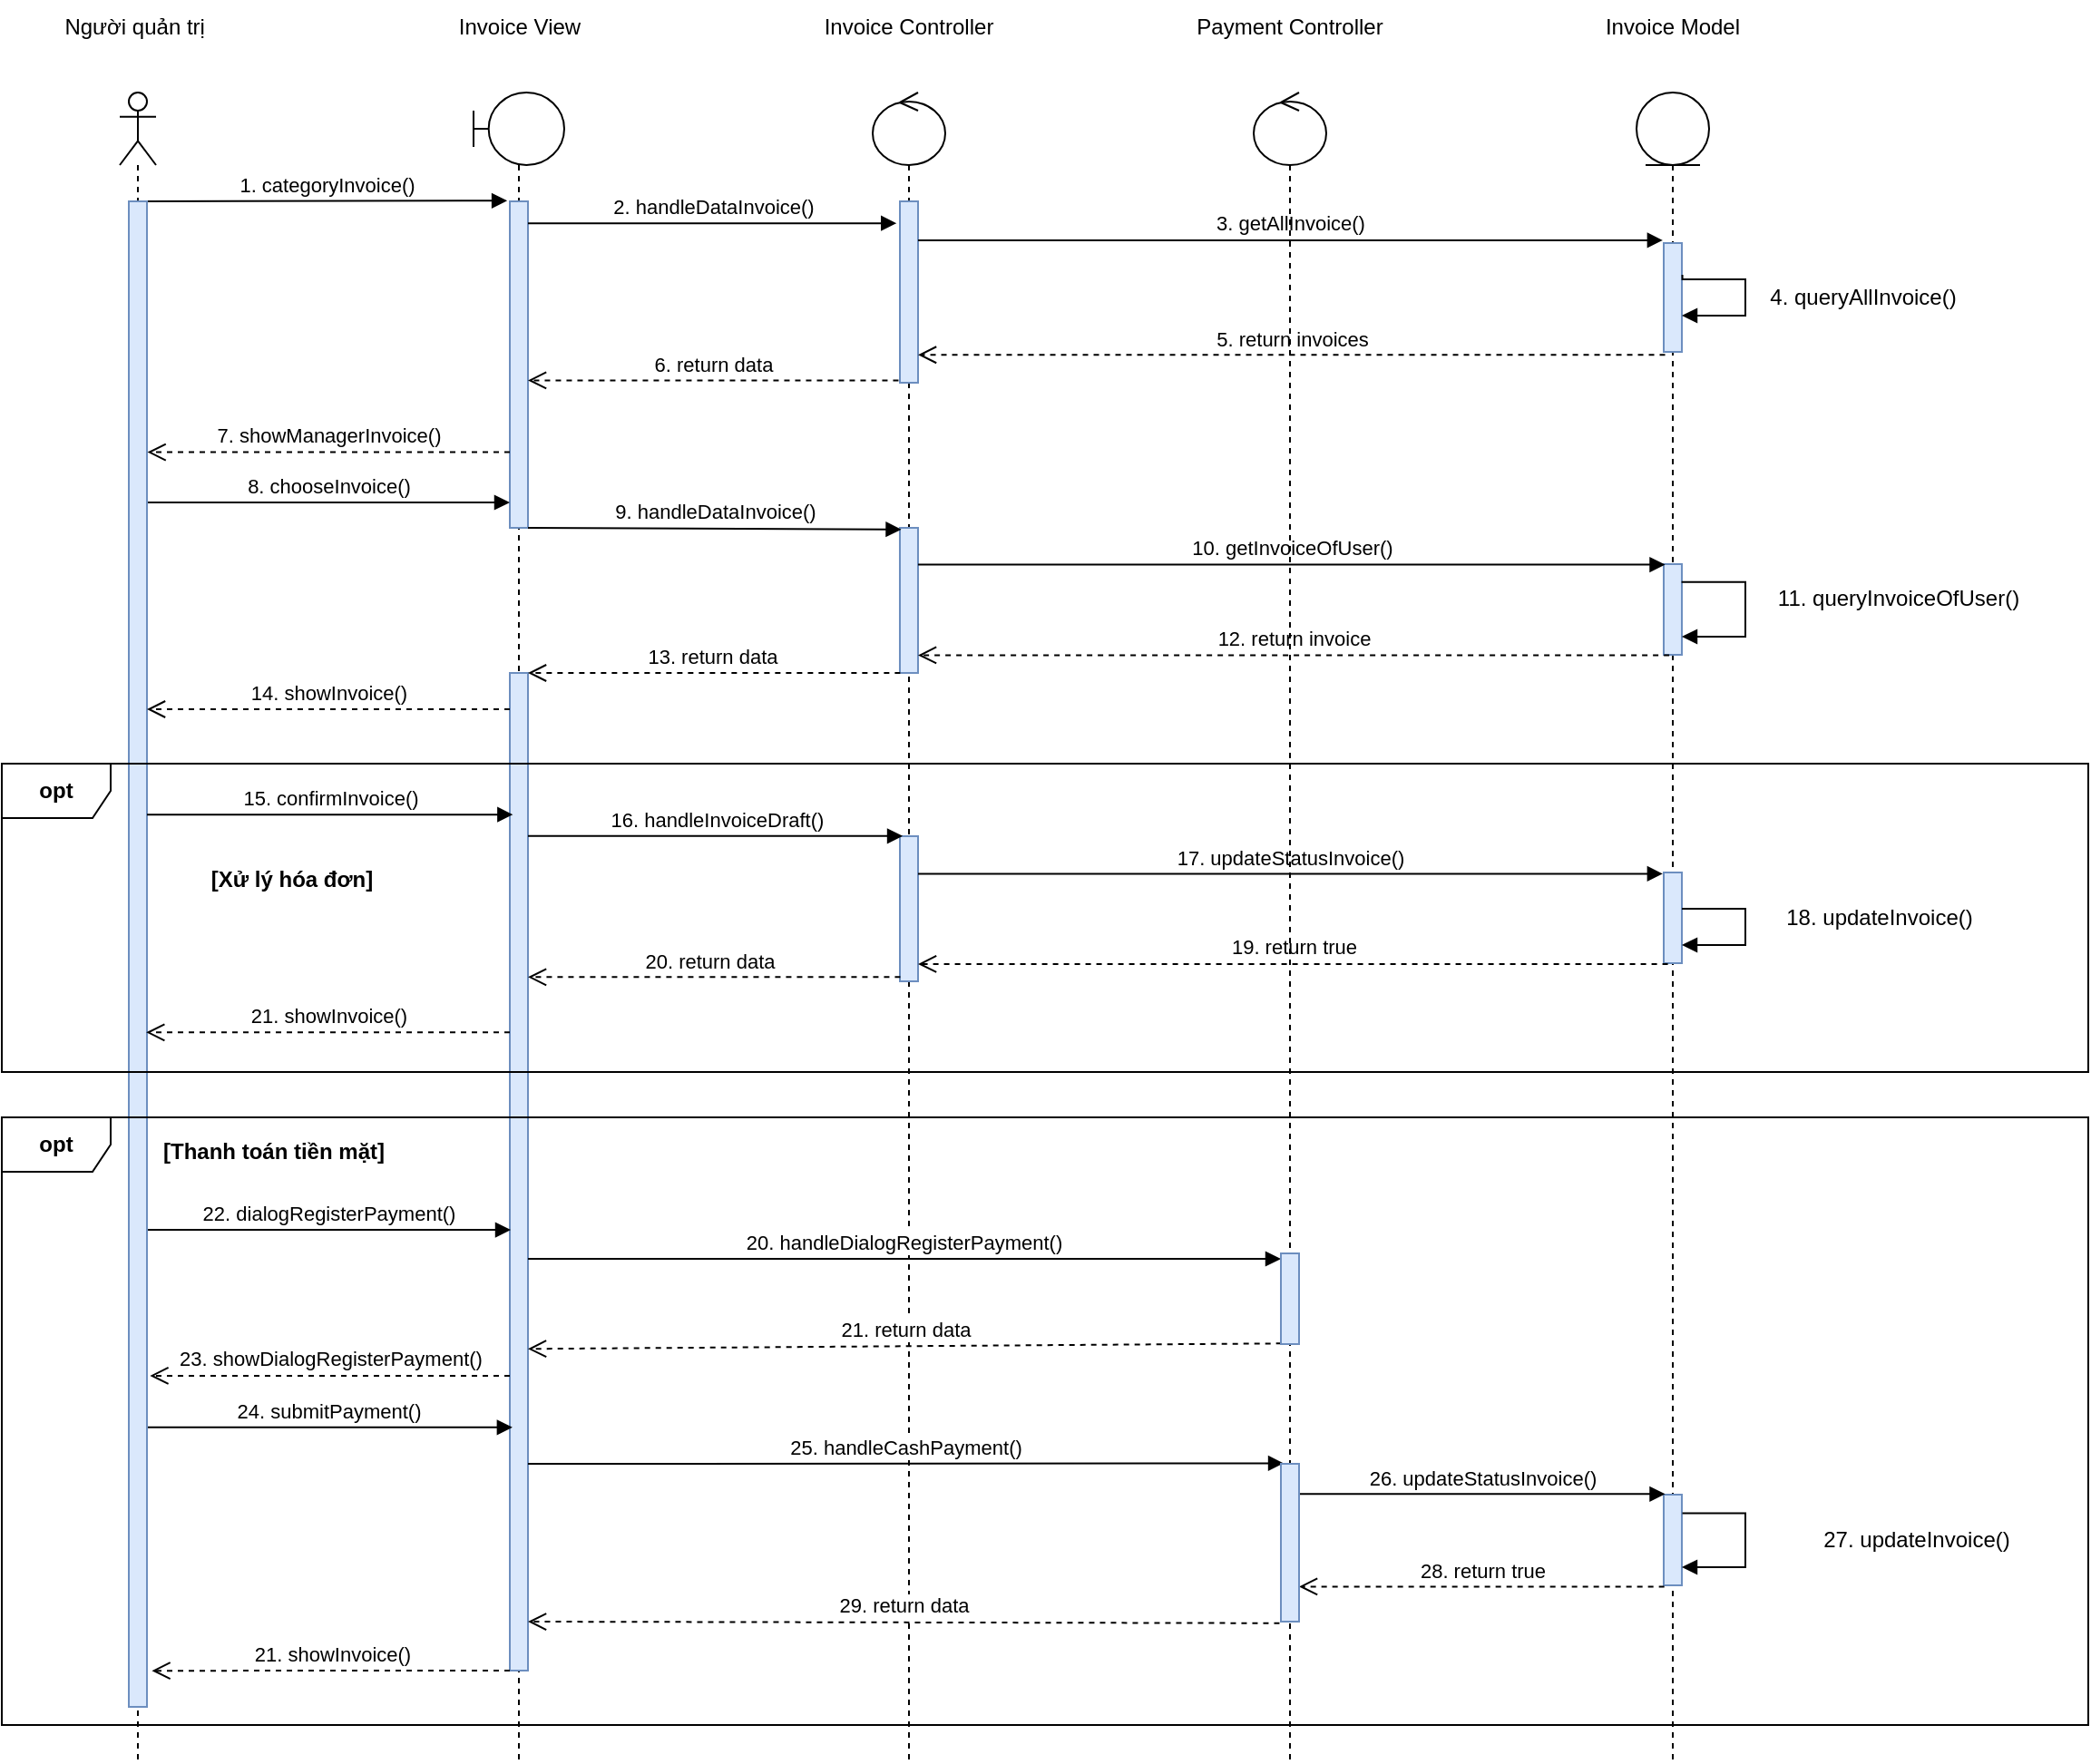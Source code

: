 <mxfile version="20.6.0" type="google"><diagram id="kgpKYQtTHZ0yAKxKKP6v" name="Page-1"><mxGraphModel grid="1" page="1" gridSize="10" guides="1" tooltips="1" connect="1" arrows="1" fold="1" pageScale="1" pageWidth="850" pageHeight="1100" math="0" shadow="0"><root><mxCell id="0"/><mxCell id="1" parent="0"/><mxCell id="IKjmXN1KYT3wza2yYLR_-2" value="" style="shape=umlLifeline;participant=umlBoundary;perimeter=lifelinePerimeter;whiteSpace=wrap;html=1;container=1;collapsible=0;recursiveResize=0;verticalAlign=top;spacingTop=36;outlineConnect=0;" vertex="1" parent="1"><mxGeometry x="290" y="40" width="50" height="920" as="geometry"/></mxCell><mxCell id="IKjmXN1KYT3wza2yYLR_-60" value="" style="html=1;points=[];perimeter=orthogonalPerimeter;fillColor=#dae8fc;strokeColor=#6c8ebf;" vertex="1" parent="IKjmXN1KYT3wza2yYLR_-2"><mxGeometry x="20" y="60" width="10" height="180" as="geometry"/></mxCell><mxCell id="IKjmXN1KYT3wza2yYLR_-76" value="" style="html=1;points=[];perimeter=orthogonalPerimeter;fillColor=#dae8fc;strokeColor=#6c8ebf;" vertex="1" parent="IKjmXN1KYT3wza2yYLR_-2"><mxGeometry x="20" y="320" width="10" height="550" as="geometry"/></mxCell><mxCell id="IKjmXN1KYT3wza2yYLR_-3" value="" style="shape=umlLifeline;participant=umlEntity;perimeter=lifelinePerimeter;whiteSpace=wrap;html=1;container=1;collapsible=0;recursiveResize=0;verticalAlign=top;spacingTop=36;outlineConnect=0;" vertex="1" parent="1"><mxGeometry x="931" y="40" width="40" height="920" as="geometry"/></mxCell><mxCell id="IKjmXN1KYT3wza2yYLR_-4" value="" style="shape=umlLifeline;participant=umlControl;perimeter=lifelinePerimeter;whiteSpace=wrap;html=1;container=1;collapsible=0;recursiveResize=0;verticalAlign=top;spacingTop=36;outlineConnect=0;" vertex="1" parent="1"><mxGeometry x="510" y="40" width="40" height="920" as="geometry"/></mxCell><mxCell id="IKjmXN1KYT3wza2yYLR_-64" value="" style="html=1;points=[];perimeter=orthogonalPerimeter;fillColor=#dae8fc;strokeColor=#6c8ebf;" vertex="1" parent="IKjmXN1KYT3wza2yYLR_-4"><mxGeometry x="15" y="60" width="10" height="100" as="geometry"/></mxCell><mxCell id="IKjmXN1KYT3wza2yYLR_-99" value="" style="html=1;points=[];perimeter=orthogonalPerimeter;fillColor=#dae8fc;strokeColor=#6c8ebf;" vertex="1" parent="IKjmXN1KYT3wza2yYLR_-4"><mxGeometry x="15" y="410" width="10" height="80" as="geometry"/></mxCell><mxCell id="IKjmXN1KYT3wza2yYLR_-9" value="" style="shape=umlLifeline;participant=umlActor;perimeter=lifelinePerimeter;whiteSpace=wrap;html=1;container=1;collapsible=0;recursiveResize=0;verticalAlign=top;spacingTop=36;outlineConnect=0;" vertex="1" parent="1"><mxGeometry x="95" y="40" width="20" height="920" as="geometry"/></mxCell><mxCell id="IKjmXN1KYT3wza2yYLR_-47" value="" style="html=1;points=[];perimeter=orthogonalPerimeter;fillColor=#dae8fc;strokeColor=#6c8ebf;" vertex="1" parent="1"><mxGeometry x="945.99" y="300" width="10" height="50" as="geometry"/></mxCell><mxCell id="IKjmXN1KYT3wza2yYLR_-48" value="" style="edgeStyle=orthogonalEdgeStyle;html=1;align=left;spacingLeft=2;endArrow=block;rounded=0;exitX=0.981;exitY=0.198;exitDx=0;exitDy=0;exitPerimeter=0;" edge="1" parent="1" source="IKjmXN1KYT3wza2yYLR_-47" target="IKjmXN1KYT3wza2yYLR_-47"><mxGeometry relative="1" as="geometry"><mxPoint x="250.99" y="264" as="sourcePoint"/><Array as="points"><mxPoint x="991" y="310"/><mxPoint x="991" y="340"/></Array><mxPoint x="255.99" y="284.0" as="targetPoint"/></mxGeometry></mxCell><mxCell id="IKjmXN1KYT3wza2yYLR_-49" value="" style="html=1;points=[];perimeter=orthogonalPerimeter;fillColor=#dae8fc;strokeColor=#6c8ebf;" vertex="1" parent="1"><mxGeometry x="524.99" y="280" width="10" height="80" as="geometry"/></mxCell><mxCell id="IKjmXN1KYT3wza2yYLR_-51" value="8. chooseInvoice()" style="html=1;verticalAlign=bottom;endArrow=block;rounded=0;" edge="1" parent="1"><mxGeometry width="80" relative="1" as="geometry"><mxPoint x="110" y="266" as="sourcePoint"/><mxPoint x="309.99" y="266" as="targetPoint"/></mxGeometry></mxCell><mxCell id="IKjmXN1KYT3wza2yYLR_-52" value="9. handleDataInvoice()" style="html=1;verticalAlign=bottom;endArrow=block;rounded=0;entryX=0.077;entryY=0.011;entryDx=0;entryDy=0;entryPerimeter=0;" edge="1" parent="1" source="IKjmXN1KYT3wza2yYLR_-60" target="IKjmXN1KYT3wza2yYLR_-49"><mxGeometry width="80" relative="1" as="geometry"><mxPoint x="319.99" y="282" as="sourcePoint"/><mxPoint x="519.99" y="282" as="targetPoint"/></mxGeometry></mxCell><mxCell id="IKjmXN1KYT3wza2yYLR_-53" value="10. getInvoiceOfUser()" style="html=1;verticalAlign=bottom;endArrow=block;rounded=0;entryX=0.077;entryY=0.006;entryDx=0;entryDy=0;entryPerimeter=0;" edge="1" parent="1" source="IKjmXN1KYT3wza2yYLR_-49" target="IKjmXN1KYT3wza2yYLR_-47"><mxGeometry width="80" relative="1" as="geometry"><mxPoint x="579.99" y="294" as="sourcePoint"/><mxPoint x="659.99" y="294" as="targetPoint"/></mxGeometry></mxCell><mxCell id="IKjmXN1KYT3wza2yYLR_-54" value="11. queryInvoiceOfUser()" style="text;html=1;strokeColor=none;fillColor=none;align=center;verticalAlign=middle;whiteSpace=wrap;rounded=0;" vertex="1" parent="1"><mxGeometry x="1000.99" y="304" width="149.01" height="30" as="geometry"/></mxCell><mxCell id="IKjmXN1KYT3wza2yYLR_-55" value="12. return invoice" style="html=1;verticalAlign=bottom;endArrow=open;dashed=1;endSize=8;rounded=0;exitX=0.307;exitY=1.004;exitDx=0;exitDy=0;exitPerimeter=0;" edge="1" parent="1" source="IKjmXN1KYT3wza2yYLR_-47" target="IKjmXN1KYT3wza2yYLR_-49"><mxGeometry relative="1" as="geometry"><mxPoint x="720" y="340" as="sourcePoint"/><mxPoint x="599.99" y="344" as="targetPoint"/></mxGeometry></mxCell><mxCell id="IKjmXN1KYT3wza2yYLR_-56" value="13. return data&amp;nbsp;" style="html=1;verticalAlign=bottom;endArrow=open;dashed=1;endSize=8;rounded=0;exitX=0.019;exitY=1;exitDx=0;exitDy=0;exitPerimeter=0;" edge="1" parent="1" source="IKjmXN1KYT3wza2yYLR_-49"><mxGeometry relative="1" as="geometry"><mxPoint x="500" y="350" as="sourcePoint"/><mxPoint x="320" y="360" as="targetPoint"/></mxGeometry></mxCell><mxCell id="IKjmXN1KYT3wza2yYLR_-59" value="1. categoryInvoice()" style="html=1;verticalAlign=bottom;endArrow=block;rounded=0;entryX=-0.145;entryY=-0.002;entryDx=0;entryDy=0;entryPerimeter=0;" edge="1" parent="1" source="IKjmXN1KYT3wza2yYLR_-57" target="IKjmXN1KYT3wza2yYLR_-60"><mxGeometry width="80" relative="1" as="geometry"><mxPoint x="110.0" y="110.82" as="sourcePoint"/><mxPoint x="280" y="120" as="targetPoint"/></mxGeometry></mxCell><mxCell id="IKjmXN1KYT3wza2yYLR_-61" value="Invoice View" style="text;html=1;strokeColor=none;fillColor=none;align=center;verticalAlign=middle;whiteSpace=wrap;rounded=0;" vertex="1" parent="1"><mxGeometry x="272.5" y="-11" width="85" height="30" as="geometry"/></mxCell><mxCell id="IKjmXN1KYT3wza2yYLR_-62" value="Invoice Controller" style="text;html=1;strokeColor=none;fillColor=none;align=center;verticalAlign=middle;whiteSpace=wrap;rounded=0;" vertex="1" parent="1"><mxGeometry x="475" y="-11" width="110" height="30" as="geometry"/></mxCell><mxCell id="IKjmXN1KYT3wza2yYLR_-63" value="Invoice Model" style="text;html=1;strokeColor=none;fillColor=none;align=center;verticalAlign=middle;whiteSpace=wrap;rounded=0;" vertex="1" parent="1"><mxGeometry x="901" y="-11" width="100" height="30" as="geometry"/></mxCell><mxCell id="IKjmXN1KYT3wza2yYLR_-67" value="2. handleDataInvoice()" style="html=1;verticalAlign=bottom;endArrow=block;rounded=0;entryX=-0.186;entryY=0.121;entryDx=0;entryDy=0;entryPerimeter=0;" edge="1" parent="1" source="IKjmXN1KYT3wza2yYLR_-60" target="IKjmXN1KYT3wza2yYLR_-64"><mxGeometry width="80" relative="1" as="geometry"><mxPoint x="370" y="100" as="sourcePoint"/><mxPoint x="450" y="100" as="targetPoint"/></mxGeometry></mxCell><mxCell id="IKjmXN1KYT3wza2yYLR_-69" value="3. getAllInvoice()" style="html=1;verticalAlign=bottom;endArrow=block;rounded=0;entryX=-0.055;entryY=-0.026;entryDx=0;entryDy=0;entryPerimeter=0;" edge="1" parent="1" target="IKjmXN1KYT3wza2yYLR_-70"><mxGeometry width="80" relative="1" as="geometry"><mxPoint x="535" y="121.44" as="sourcePoint"/><mxPoint x="724.41" y="122.44" as="targetPoint"/></mxGeometry></mxCell><mxCell id="IKjmXN1KYT3wza2yYLR_-70" value="" style="html=1;points=[];perimeter=orthogonalPerimeter;fillColor=#dae8fc;strokeColor=#6c8ebf;" vertex="1" parent="1"><mxGeometry x="946" y="123" width="10" height="60" as="geometry"/></mxCell><mxCell id="IKjmXN1KYT3wza2yYLR_-71" value="" style="edgeStyle=orthogonalEdgeStyle;html=1;align=left;spacingLeft=2;endArrow=block;rounded=0;exitX=1.028;exitY=0.292;exitDx=0;exitDy=0;exitPerimeter=0;" edge="1" parent="1" source="IKjmXN1KYT3wza2yYLR_-70" target="IKjmXN1KYT3wza2yYLR_-70"><mxGeometry relative="1" as="geometry"><mxPoint x="251" y="103" as="sourcePoint"/><Array as="points"><mxPoint x="991" y="143"/><mxPoint x="991" y="163"/></Array><mxPoint x="256" y="123.0" as="targetPoint"/></mxGeometry></mxCell><mxCell id="IKjmXN1KYT3wza2yYLR_-72" value="4. queryAllInvoice()" style="text;html=1;strokeColor=none;fillColor=none;align=center;verticalAlign=middle;whiteSpace=wrap;rounded=0;" vertex="1" parent="1"><mxGeometry x="1000.99" y="138" width="110" height="30" as="geometry"/></mxCell><mxCell id="IKjmXN1KYT3wza2yYLR_-73" value="5. return invoices" style="html=1;verticalAlign=bottom;endArrow=open;dashed=1;endSize=8;rounded=0;exitX=0.076;exitY=1.027;exitDx=0;exitDy=0;exitPerimeter=0;" edge="1" parent="1" source="IKjmXN1KYT3wza2yYLR_-70"><mxGeometry relative="1" as="geometry"><mxPoint x="720" y="183" as="sourcePoint"/><mxPoint x="535" y="184.62" as="targetPoint"/></mxGeometry></mxCell><mxCell id="IKjmXN1KYT3wza2yYLR_-74" value="6. return data" style="html=1;verticalAlign=bottom;endArrow=open;dashed=1;endSize=8;rounded=0;exitX=-0.077;exitY=0.987;exitDx=0;exitDy=0;exitPerimeter=0;" edge="1" parent="1" source="IKjmXN1KYT3wza2yYLR_-64" target="IKjmXN1KYT3wza2yYLR_-60"><mxGeometry relative="1" as="geometry"><mxPoint x="500" y="200" as="sourcePoint"/><mxPoint x="420" y="200" as="targetPoint"/></mxGeometry></mxCell><mxCell id="IKjmXN1KYT3wza2yYLR_-81" value="22. dialogRegisterPayment()" style="html=1;verticalAlign=bottom;endArrow=block;rounded=0;entryX=0.052;entryY=0.306;entryDx=0;entryDy=0;entryPerimeter=0;" edge="1" parent="1"><mxGeometry width="80" relative="1" as="geometry"><mxPoint x="109.99" y="667.04" as="sourcePoint"/><mxPoint x="310.51" y="667.04" as="targetPoint"/></mxGeometry></mxCell><mxCell id="IKjmXN1KYT3wza2yYLR_-83" value="20. handleDialogRegisterPayment()" style="html=1;verticalAlign=bottom;endArrow=block;rounded=0;" edge="1" parent="1" target="IKjmXN1KYT3wza2yYLR_-82"><mxGeometry width="80" relative="1" as="geometry"><mxPoint x="319.99" y="683" as="sourcePoint"/><mxPoint x="449.99" y="673" as="targetPoint"/></mxGeometry></mxCell><mxCell id="IKjmXN1KYT3wza2yYLR_-84" value="21. return data" style="html=1;verticalAlign=bottom;endArrow=open;dashed=1;endSize=8;rounded=0;exitX=0.034;exitY=0.993;exitDx=0;exitDy=0;exitPerimeter=0;" edge="1" parent="1" source="IKjmXN1KYT3wza2yYLR_-82"><mxGeometry relative="1" as="geometry"><mxPoint x="459.99" y="723" as="sourcePoint"/><mxPoint x="319.99" y="732.65" as="targetPoint"/></mxGeometry></mxCell><mxCell id="IKjmXN1KYT3wza2yYLR_-85" value="24. submitPayment()" style="html=1;verticalAlign=bottom;endArrow=block;rounded=0;entryX=0.145;entryY=0.588;entryDx=0;entryDy=0;entryPerimeter=0;" edge="1" parent="1"><mxGeometry width="80" relative="1" as="geometry"><mxPoint x="109.99" y="775.92" as="sourcePoint"/><mxPoint x="311.44" y="775.92" as="targetPoint"/></mxGeometry></mxCell><mxCell id="IKjmXN1KYT3wza2yYLR_-89" value="25. handleCashPayment()" style="html=1;verticalAlign=bottom;endArrow=block;rounded=0;entryX=0.153;entryY=-0.003;entryDx=0;entryDy=0;entryPerimeter=0;" edge="1" parent="1" target="EdkU4uo0CDdyitmDvNCV-4"><mxGeometry width="80" relative="1" as="geometry"><mxPoint x="319.99" y="796" as="sourcePoint"/><mxPoint x="470" y="796" as="targetPoint"/></mxGeometry></mxCell><mxCell id="IKjmXN1KYT3wza2yYLR_-91" value="" style="html=1;points=[];perimeter=orthogonalPerimeter;fillColor=#dae8fc;strokeColor=#6c8ebf;" vertex="1" parent="1"><mxGeometry x="945.99" y="813" width="10" height="50" as="geometry"/></mxCell><mxCell id="IKjmXN1KYT3wza2yYLR_-92" value="" style="edgeStyle=orthogonalEdgeStyle;html=1;align=left;spacingLeft=2;endArrow=block;rounded=0;exitX=1.027;exitY=0.205;exitDx=0;exitDy=0;exitPerimeter=0;" edge="1" parent="1" source="IKjmXN1KYT3wza2yYLR_-91" target="IKjmXN1KYT3wza2yYLR_-91"><mxGeometry relative="1" as="geometry"><mxPoint x="961" y="823" as="sourcePoint"/><Array as="points"><mxPoint x="991" y="823"/><mxPoint x="991" y="853"/></Array><mxPoint x="255.99" y="796.0" as="targetPoint"/></mxGeometry></mxCell><mxCell id="IKjmXN1KYT3wza2yYLR_-93" value="27. updateInvoice()" style="text;html=1;strokeColor=none;fillColor=none;align=center;verticalAlign=middle;whiteSpace=wrap;rounded=0;" vertex="1" parent="1"><mxGeometry x="1000.99" y="823" width="169.01" height="30" as="geometry"/></mxCell><mxCell id="IKjmXN1KYT3wza2yYLR_-94" value="28. return true" style="html=1;verticalAlign=bottom;endArrow=open;dashed=1;endSize=8;rounded=0;exitX=0.034;exitY=1.014;exitDx=0;exitDy=0;exitPerimeter=0;" edge="1" parent="1" source="IKjmXN1KYT3wza2yYLR_-91" target="EdkU4uo0CDdyitmDvNCV-4"><mxGeometry relative="1" as="geometry"><mxPoint x="509.99" y="866" as="sourcePoint"/><mxPoint x="590" y="863" as="targetPoint"/></mxGeometry></mxCell><mxCell id="IKjmXN1KYT3wza2yYLR_-57" value="" style="html=1;points=[];perimeter=orthogonalPerimeter;fillColor=#dae8fc;strokeColor=#6c8ebf;" vertex="1" parent="1"><mxGeometry x="100" y="100" width="10" height="830" as="geometry"/></mxCell><mxCell id="IKjmXN1KYT3wza2yYLR_-12" value="Người quản trị&amp;nbsp;" style="text;html=1;strokeColor=none;fillColor=none;align=center;verticalAlign=middle;whiteSpace=wrap;rounded=0;" vertex="1" parent="1"><mxGeometry x="50" y="-11" width="110" height="30" as="geometry"/></mxCell><mxCell id="IKjmXN1KYT3wza2yYLR_-98" value="15. confirmInvoice()" style="html=1;verticalAlign=bottom;endArrow=block;rounded=0;entryX=0.168;entryY=0.142;entryDx=0;entryDy=0;entryPerimeter=0;" edge="1" parent="1" source="IKjmXN1KYT3wza2yYLR_-57" target="IKjmXN1KYT3wza2yYLR_-76"><mxGeometry width="80" relative="1" as="geometry"><mxPoint x="180" y="420" as="sourcePoint"/><mxPoint x="260" y="420" as="targetPoint"/></mxGeometry></mxCell><mxCell id="IKjmXN1KYT3wza2yYLR_-100" value="16. handleInvoiceDraft()" style="html=1;verticalAlign=bottom;endArrow=block;rounded=0;entryX=0.153;entryY=-0.001;entryDx=0;entryDy=0;entryPerimeter=0;" edge="1" parent="1" source="IKjmXN1KYT3wza2yYLR_-76" target="IKjmXN1KYT3wza2yYLR_-99"><mxGeometry width="80" relative="1" as="geometry"><mxPoint x="390" y="450" as="sourcePoint"/><mxPoint x="520" y="450" as="targetPoint"/></mxGeometry></mxCell><mxCell id="IKjmXN1KYT3wza2yYLR_-103" value="17. updateStatusInvoice()" style="html=1;verticalAlign=bottom;endArrow=block;rounded=0;entryX=-0.055;entryY=0.014;entryDx=0;entryDy=0;entryPerimeter=0;" edge="1" parent="1" source="IKjmXN1KYT3wza2yYLR_-99" target="IKjmXN1KYT3wza2yYLR_-104"><mxGeometry width="80" relative="1" as="geometry"><mxPoint x="580" y="470" as="sourcePoint"/><mxPoint x="725.34" y="471.68" as="targetPoint"/></mxGeometry></mxCell><mxCell id="IKjmXN1KYT3wza2yYLR_-104" value="" style="html=1;points=[];perimeter=orthogonalPerimeter;fillColor=#dae8fc;strokeColor=#6c8ebf;" vertex="1" parent="1"><mxGeometry x="946" y="470" width="10" height="50" as="geometry"/></mxCell><mxCell id="IKjmXN1KYT3wza2yYLR_-105" value="" style="edgeStyle=orthogonalEdgeStyle;html=1;align=left;spacingLeft=2;endArrow=block;rounded=0;" edge="1" parent="1" target="IKjmXN1KYT3wza2yYLR_-104"><mxGeometry relative="1" as="geometry"><mxPoint x="956" y="490" as="sourcePoint"/><Array as="points"><mxPoint x="991" y="490"/><mxPoint x="991" y="510"/></Array><mxPoint x="256" y="470.0" as="targetPoint"/></mxGeometry></mxCell><mxCell id="EdkU4uo0CDdyitmDvNCV-1" value="18. updateInvoice()" style="text;html=1;strokeColor=none;fillColor=none;align=center;verticalAlign=middle;whiteSpace=wrap;rounded=0;" vertex="1" parent="1"><mxGeometry x="990" y="480" width="150.01" height="30" as="geometry"/></mxCell><mxCell id="EdkU4uo0CDdyitmDvNCV-2" value="20. return data" style="html=1;verticalAlign=bottom;endArrow=open;dashed=1;endSize=8;rounded=0;exitX=0.022;exitY=0.971;exitDx=0;exitDy=0;exitPerimeter=0;" edge="1" parent="1" source="IKjmXN1KYT3wza2yYLR_-99" target="IKjmXN1KYT3wza2yYLR_-76"><mxGeometry x="0.026" relative="1" as="geometry"><mxPoint x="470" y="530" as="sourcePoint"/><mxPoint x="390" y="530" as="targetPoint"/><mxPoint as="offset"/></mxGeometry></mxCell><mxCell id="EdkU4uo0CDdyitmDvNCV-3" value="19. return true" style="html=1;verticalAlign=bottom;endArrow=open;dashed=1;endSize=8;rounded=0;exitX=0.229;exitY=1.009;exitDx=0;exitDy=0;exitPerimeter=0;" edge="1" parent="1" source="IKjmXN1KYT3wza2yYLR_-104" target="IKjmXN1KYT3wza2yYLR_-99"><mxGeometry relative="1" as="geometry"><mxPoint x="660" y="520" as="sourcePoint"/><mxPoint x="580" y="520" as="targetPoint"/></mxGeometry></mxCell><mxCell id="EdkU4uo0CDdyitmDvNCV-6" value="26. updateStatusInvoice()" style="html=1;verticalAlign=bottom;endArrow=block;rounded=0;entryX=0.077;entryY=-0.007;entryDx=0;entryDy=0;entryPerimeter=0;" edge="1" parent="1" source="EdkU4uo0CDdyitmDvNCV-4" target="IKjmXN1KYT3wza2yYLR_-91"><mxGeometry width="80" relative="1" as="geometry"><mxPoint x="590" y="813" as="sourcePoint"/><mxPoint x="670" y="813" as="targetPoint"/></mxGeometry></mxCell><mxCell id="EdkU4uo0CDdyitmDvNCV-7" value="29. return data" style="html=1;verticalAlign=bottom;endArrow=open;dashed=1;endSize=8;rounded=0;exitX=-0.077;exitY=1.01;exitDx=0;exitDy=0;exitPerimeter=0;" edge="1" parent="1" source="EdkU4uo0CDdyitmDvNCV-4"><mxGeometry relative="1" as="geometry"><mxPoint x="527.6" y="883.0" as="sourcePoint"/><mxPoint x="320" y="883" as="targetPoint"/></mxGeometry></mxCell><mxCell id="B0vx4yAJWwh4RgRPE14E-1" value="" style="shape=umlLifeline;participant=umlControl;perimeter=lifelinePerimeter;whiteSpace=wrap;html=1;container=1;collapsible=0;recursiveResize=0;verticalAlign=top;spacingTop=36;outlineConnect=0;" vertex="1" parent="1"><mxGeometry x="720" y="40" width="40" height="920" as="geometry"/></mxCell><mxCell id="IKjmXN1KYT3wza2yYLR_-82" value="" style="html=1;points=[];perimeter=orthogonalPerimeter;fillColor=#dae8fc;strokeColor=#6c8ebf;" vertex="1" parent="B0vx4yAJWwh4RgRPE14E-1"><mxGeometry x="15" y="640" width="10" height="50" as="geometry"/></mxCell><mxCell id="EdkU4uo0CDdyitmDvNCV-4" value="" style="html=1;points=[];perimeter=orthogonalPerimeter;fillColor=#dae8fc;strokeColor=#6c8ebf;" vertex="1" parent="B0vx4yAJWwh4RgRPE14E-1"><mxGeometry x="15" y="756" width="10" height="87" as="geometry"/></mxCell><mxCell id="B0vx4yAJWwh4RgRPE14E-2" value="Payment Controller" style="text;html=1;strokeColor=none;fillColor=none;align=center;verticalAlign=middle;whiteSpace=wrap;rounded=0;" vertex="1" parent="1"><mxGeometry x="685" y="-11" width="110" height="30" as="geometry"/></mxCell><mxCell id="OELzA5iYOc_5-7Eocula-1" value="7. showManagerInvoice()" style="html=1;verticalAlign=bottom;endArrow=open;dashed=1;endSize=8;rounded=0;entryX=1.027;entryY=0.193;entryDx=0;entryDy=0;entryPerimeter=0;" edge="1" parent="1" source="IKjmXN1KYT3wza2yYLR_-60"><mxGeometry relative="1" as="geometry"><mxPoint x="250" y="220" as="sourcePoint"/><mxPoint x="110.27" y="238.26" as="targetPoint"/></mxGeometry></mxCell><mxCell id="OELzA5iYOc_5-7Eocula-2" value="14. showInvoice()" style="html=1;verticalAlign=bottom;endArrow=open;dashed=1;endSize=8;rounded=0;" edge="1" parent="1"><mxGeometry relative="1" as="geometry"><mxPoint x="310" y="380" as="sourcePoint"/><mxPoint x="110" y="380" as="targetPoint"/></mxGeometry></mxCell><mxCell id="OELzA5iYOc_5-7Eocula-3" value="21. showInvoice()" style="html=1;verticalAlign=bottom;endArrow=open;dashed=1;endSize=8;rounded=0;entryX=0.96;entryY=0.552;entryDx=0;entryDy=0;entryPerimeter=0;" edge="1" parent="1" source="IKjmXN1KYT3wza2yYLR_-76" target="IKjmXN1KYT3wza2yYLR_-57"><mxGeometry relative="1" as="geometry"><mxPoint x="260" y="540" as="sourcePoint"/><mxPoint x="180" y="540" as="targetPoint"/></mxGeometry></mxCell><mxCell id="IKjmXN1KYT3wza2yYLR_-97" value="[Thanh toán tiền mặt]" style="text;align=center;fontStyle=1;verticalAlign=middle;spacingLeft=3;spacingRight=3;strokeColor=none;rotatable=0;points=[[0,0.5],[1,0.5]];portConstraint=eastwest;" vertex="1" parent="1"><mxGeometry x="139.99" y="610" width="80" height="26" as="geometry"/></mxCell><mxCell id="OELzA5iYOc_5-7Eocula-5" value="23. showDialogRegisterPayment()" style="html=1;verticalAlign=bottom;endArrow=open;dashed=1;endSize=8;rounded=0;entryX=1.168;entryY=0.877;entryDx=0;entryDy=0;entryPerimeter=0;" edge="1" parent="1"><mxGeometry relative="1" as="geometry"><mxPoint x="310" y="747.44" as="sourcePoint"/><mxPoint x="111.68" y="747.44" as="targetPoint"/></mxGeometry></mxCell><mxCell id="OELzA5iYOc_5-7Eocula-6" value="21. showInvoice()" style="html=1;verticalAlign=bottom;endArrow=open;dashed=1;endSize=8;rounded=0;entryX=1.272;entryY=0.976;entryDx=0;entryDy=0;entryPerimeter=0;" edge="1" parent="1" source="IKjmXN1KYT3wza2yYLR_-76" target="IKjmXN1KYT3wza2yYLR_-57"><mxGeometry relative="1" as="geometry"><mxPoint x="310.4" y="910.0" as="sourcePoint"/><mxPoint x="120" y="930" as="targetPoint"/></mxGeometry></mxCell><mxCell id="OELzA5iYOc_5-7Eocula-11" value="[Xử lý hóa đơn]" style="text;align=center;fontStyle=1;verticalAlign=middle;spacingLeft=3;spacingRight=3;strokeColor=none;rotatable=0;points=[[0,0.5],[1,0.5]];portConstraint=eastwest;" vertex="1" parent="1"><mxGeometry x="150" y="460" width="80" height="26" as="geometry"/></mxCell><mxCell id="6auBMMkYVD-jj7QPsS5n-6" value="&lt;b&gt;opt&lt;/b&gt;" style="shape=umlFrame;whiteSpace=wrap;html=1;" vertex="1" parent="1"><mxGeometry x="30" y="410" width="1150" height="170" as="geometry"/></mxCell><mxCell id="6auBMMkYVD-jj7QPsS5n-7" value="&lt;b&gt;opt&lt;/b&gt;" style="shape=umlFrame;whiteSpace=wrap;html=1;" vertex="1" parent="1"><mxGeometry x="30" y="605" width="1150" height="335" as="geometry"/></mxCell></root></mxGraphModel></diagram></mxfile>